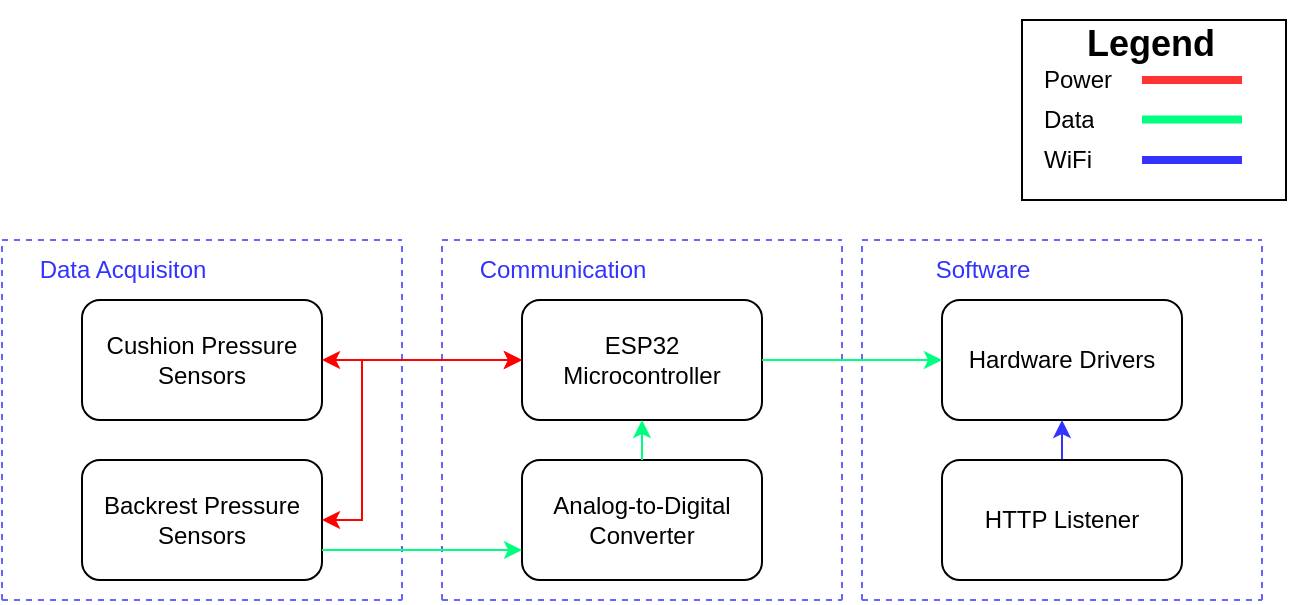<mxfile version="26.0.16">
  <diagram name="Page-1" id="9WAIeXzmGR1HwareG-w6">
    <mxGraphModel dx="855" dy="1186" grid="1" gridSize="10" guides="1" tooltips="1" connect="1" arrows="1" fold="1" page="1" pageScale="1" pageWidth="3000" pageHeight="3000" math="0" shadow="0">
      <root>
        <mxCell id="0" />
        <mxCell id="1" parent="0" />
        <mxCell id="Vnn7nnUzHmon1-IM3wvu-59" value="" style="group;strokeColor=none;fillColor=none;" vertex="1" connectable="0" parent="1">
          <mxGeometry x="50" y="150" width="200" height="180" as="geometry" />
        </mxCell>
        <mxCell id="Vnn7nnUzHmon1-IM3wvu-54" value="" style="endArrow=none;dashed=1;html=1;rounded=0;strokeColor=light-dark(#6666FF,#FFFFFF);" edge="1" parent="Vnn7nnUzHmon1-IM3wvu-59">
          <mxGeometry width="50" height="50" relative="1" as="geometry">
            <mxPoint y="180" as="sourcePoint" />
            <mxPoint as="targetPoint" />
          </mxGeometry>
        </mxCell>
        <mxCell id="Vnn7nnUzHmon1-IM3wvu-56" value="" style="endArrow=none;dashed=1;html=1;rounded=0;strokeColor=light-dark(#6666FF,#FFFFFF);" edge="1" parent="Vnn7nnUzHmon1-IM3wvu-59">
          <mxGeometry width="50" height="50" relative="1" as="geometry">
            <mxPoint as="sourcePoint" />
            <mxPoint x="200" as="targetPoint" />
          </mxGeometry>
        </mxCell>
        <mxCell id="Vnn7nnUzHmon1-IM3wvu-57" value="" style="endArrow=none;dashed=1;html=1;rounded=0;strokeColor=light-dark(#6666FF,#FFFFFF);" edge="1" parent="Vnn7nnUzHmon1-IM3wvu-59">
          <mxGeometry width="50" height="50" relative="1" as="geometry">
            <mxPoint y="180" as="sourcePoint" />
            <mxPoint x="200" y="180" as="targetPoint" />
          </mxGeometry>
        </mxCell>
        <mxCell id="Vnn7nnUzHmon1-IM3wvu-58" value="" style="endArrow=none;dashed=1;html=1;rounded=0;strokeColor=light-dark(#6666FF,#FFFFFF);" edge="1" parent="Vnn7nnUzHmon1-IM3wvu-59">
          <mxGeometry width="50" height="50" relative="1" as="geometry">
            <mxPoint x="200" y="180" as="sourcePoint" />
            <mxPoint x="200" as="targetPoint" />
            <Array as="points">
              <mxPoint x="200" y="90" />
            </Array>
          </mxGeometry>
        </mxCell>
        <mxCell id="Vnn7nnUzHmon1-IM3wvu-60" value="&lt;font style=&quot;color: rgb(51, 51, 255);&quot;&gt;Data Acquisiton&lt;/font&gt;" style="text;html=1;align=center;verticalAlign=middle;resizable=0;points=[];autosize=1;strokeColor=none;fillColor=none;" vertex="1" parent="Vnn7nnUzHmon1-IM3wvu-59">
          <mxGeometry x="5.455" width="110" height="30" as="geometry" />
        </mxCell>
        <mxCell id="Vnn7nnUzHmon1-IM3wvu-63" value="Backrest Pressure&lt;div&gt;Sensors&lt;/div&gt;" style="rounded=1;whiteSpace=wrap;html=1;" vertex="1" parent="Vnn7nnUzHmon1-IM3wvu-59">
          <mxGeometry x="40" y="110" width="120" height="60" as="geometry" />
        </mxCell>
        <mxCell id="Vnn7nnUzHmon1-IM3wvu-62" value="Cushion Pressure Sensors" style="rounded=1;whiteSpace=wrap;html=1;" vertex="1" parent="1">
          <mxGeometry x="90" y="180" width="120" height="60" as="geometry" />
        </mxCell>
        <mxCell id="Vnn7nnUzHmon1-IM3wvu-64" value="" style="group;strokeColor=none;fillColor=none;" vertex="1" connectable="0" parent="1">
          <mxGeometry x="270" y="150" width="200" height="180" as="geometry" />
        </mxCell>
        <mxCell id="Vnn7nnUzHmon1-IM3wvu-65" value="" style="endArrow=none;dashed=1;html=1;rounded=0;strokeColor=light-dark(#6666FF,#FFFFFF);" edge="1" parent="Vnn7nnUzHmon1-IM3wvu-64">
          <mxGeometry width="50" height="50" relative="1" as="geometry">
            <mxPoint y="180" as="sourcePoint" />
            <mxPoint as="targetPoint" />
          </mxGeometry>
        </mxCell>
        <mxCell id="Vnn7nnUzHmon1-IM3wvu-66" value="" style="endArrow=none;dashed=1;html=1;rounded=0;strokeColor=light-dark(#6666FF,#FFFFFF);" edge="1" parent="Vnn7nnUzHmon1-IM3wvu-64">
          <mxGeometry width="50" height="50" relative="1" as="geometry">
            <mxPoint as="sourcePoint" />
            <mxPoint x="200" as="targetPoint" />
          </mxGeometry>
        </mxCell>
        <mxCell id="Vnn7nnUzHmon1-IM3wvu-67" value="" style="endArrow=none;dashed=1;html=1;rounded=0;strokeColor=light-dark(#6666FF,#FFFFFF);" edge="1" parent="Vnn7nnUzHmon1-IM3wvu-64">
          <mxGeometry width="50" height="50" relative="1" as="geometry">
            <mxPoint y="180" as="sourcePoint" />
            <mxPoint x="200" y="180" as="targetPoint" />
          </mxGeometry>
        </mxCell>
        <mxCell id="Vnn7nnUzHmon1-IM3wvu-68" value="" style="endArrow=none;dashed=1;html=1;rounded=0;strokeColor=light-dark(#6666FF,#FFFFFF);" edge="1" parent="Vnn7nnUzHmon1-IM3wvu-64">
          <mxGeometry width="50" height="50" relative="1" as="geometry">
            <mxPoint x="200" y="180" as="sourcePoint" />
            <mxPoint x="200" as="targetPoint" />
            <Array as="points">
              <mxPoint x="200" y="90" />
            </Array>
          </mxGeometry>
        </mxCell>
        <mxCell id="Vnn7nnUzHmon1-IM3wvu-69" value="&lt;font style=&quot;color: rgb(51, 51, 255);&quot;&gt;Communication&lt;/font&gt;" style="text;html=1;align=center;verticalAlign=middle;resizable=0;points=[];autosize=1;strokeColor=none;fillColor=none;" vertex="1" parent="Vnn7nnUzHmon1-IM3wvu-64">
          <mxGeometry x="5.455" width="110" height="30" as="geometry" />
        </mxCell>
        <mxCell id="Vnn7nnUzHmon1-IM3wvu-71" value="Analog-to-Digital Converter" style="rounded=1;whiteSpace=wrap;html=1;" vertex="1" parent="Vnn7nnUzHmon1-IM3wvu-64">
          <mxGeometry x="40" y="110" width="120" height="60" as="geometry" />
        </mxCell>
        <mxCell id="Vnn7nnUzHmon1-IM3wvu-70" value="ESP32 Microcontroller" style="rounded=1;whiteSpace=wrap;html=1;" vertex="1" parent="1">
          <mxGeometry x="310" y="180" width="120" height="60" as="geometry" />
        </mxCell>
        <mxCell id="Vnn7nnUzHmon1-IM3wvu-73" value="" style="endArrow=classic;startArrow=classic;html=1;rounded=0;exitX=1;exitY=0.5;exitDx=0;exitDy=0;entryX=0;entryY=0.5;entryDx=0;entryDy=0;strokeWidth=1;strokeColor=#FF0000;curved=0;" edge="1" parent="1" source="Vnn7nnUzHmon1-IM3wvu-62" target="Vnn7nnUzHmon1-IM3wvu-70">
          <mxGeometry width="50" height="50" relative="1" as="geometry">
            <mxPoint x="240" y="230" as="sourcePoint" />
            <mxPoint x="290" y="180" as="targetPoint" />
          </mxGeometry>
        </mxCell>
        <mxCell id="Vnn7nnUzHmon1-IM3wvu-75" value="" style="endArrow=classic;startArrow=classic;html=1;rounded=0;exitX=1;exitY=0.5;exitDx=0;exitDy=0;strokeWidth=1;strokeColor=#FF0000;curved=0;" edge="1" parent="1" source="Vnn7nnUzHmon1-IM3wvu-63">
          <mxGeometry width="50" height="50" relative="1" as="geometry">
            <mxPoint x="210" y="220" as="sourcePoint" />
            <mxPoint x="310" y="210" as="targetPoint" />
            <Array as="points">
              <mxPoint x="230" y="290" />
              <mxPoint x="230" y="250" />
              <mxPoint x="230" y="210" />
            </Array>
          </mxGeometry>
        </mxCell>
        <mxCell id="Vnn7nnUzHmon1-IM3wvu-78" value="" style="endArrow=classic;html=1;rounded=0;strokeColor=#00FF80;entryX=0.5;entryY=1;entryDx=0;entryDy=0;" edge="1" parent="1" target="Vnn7nnUzHmon1-IM3wvu-70">
          <mxGeometry width="50" height="50" relative="1" as="geometry">
            <mxPoint x="370" y="260" as="sourcePoint" />
            <mxPoint x="390" y="250" as="targetPoint" />
          </mxGeometry>
        </mxCell>
        <mxCell id="Vnn7nnUzHmon1-IM3wvu-89" value="" style="group;strokeColor=none;fillColor=none;" vertex="1" connectable="0" parent="1">
          <mxGeometry x="480" y="150" width="200" height="180" as="geometry" />
        </mxCell>
        <mxCell id="Vnn7nnUzHmon1-IM3wvu-90" value="" style="endArrow=none;dashed=1;html=1;rounded=0;strokeColor=light-dark(#6666FF,#FFFFFF);" edge="1" parent="Vnn7nnUzHmon1-IM3wvu-89">
          <mxGeometry width="50" height="50" relative="1" as="geometry">
            <mxPoint y="180" as="sourcePoint" />
            <mxPoint as="targetPoint" />
          </mxGeometry>
        </mxCell>
        <mxCell id="Vnn7nnUzHmon1-IM3wvu-91" value="" style="endArrow=none;dashed=1;html=1;rounded=0;strokeColor=light-dark(#6666FF,#FFFFFF);" edge="1" parent="Vnn7nnUzHmon1-IM3wvu-89">
          <mxGeometry width="50" height="50" relative="1" as="geometry">
            <mxPoint as="sourcePoint" />
            <mxPoint x="200" as="targetPoint" />
          </mxGeometry>
        </mxCell>
        <mxCell id="Vnn7nnUzHmon1-IM3wvu-92" value="" style="endArrow=none;dashed=1;html=1;rounded=0;strokeColor=light-dark(#6666FF,#FFFFFF);" edge="1" parent="Vnn7nnUzHmon1-IM3wvu-89">
          <mxGeometry width="50" height="50" relative="1" as="geometry">
            <mxPoint y="180" as="sourcePoint" />
            <mxPoint x="200" y="180" as="targetPoint" />
          </mxGeometry>
        </mxCell>
        <mxCell id="Vnn7nnUzHmon1-IM3wvu-93" value="" style="endArrow=none;dashed=1;html=1;rounded=0;strokeColor=light-dark(#6666FF,#FFFFFF);" edge="1" parent="Vnn7nnUzHmon1-IM3wvu-89">
          <mxGeometry width="50" height="50" relative="1" as="geometry">
            <mxPoint x="200" y="180" as="sourcePoint" />
            <mxPoint x="200" as="targetPoint" />
            <Array as="points">
              <mxPoint x="200" y="90" />
            </Array>
          </mxGeometry>
        </mxCell>
        <mxCell id="Vnn7nnUzHmon1-IM3wvu-94" value="&lt;font color=&quot;#3333ff&quot;&gt;Software&lt;/font&gt;" style="text;html=1;align=center;verticalAlign=middle;resizable=0;points=[];autosize=1;strokeColor=none;fillColor=none;" vertex="1" parent="Vnn7nnUzHmon1-IM3wvu-89">
          <mxGeometry x="25.455" width="70" height="30" as="geometry" />
        </mxCell>
        <mxCell id="Vnn7nnUzHmon1-IM3wvu-95" value="Hardware Drivers" style="rounded=1;whiteSpace=wrap;html=1;" vertex="1" parent="Vnn7nnUzHmon1-IM3wvu-89">
          <mxGeometry x="40" y="30" width="120" height="60" as="geometry" />
        </mxCell>
        <mxCell id="Vnn7nnUzHmon1-IM3wvu-99" value="" style="endArrow=classic;html=1;rounded=0;strokeColor=#3333FF;entryX=0.5;entryY=1;entryDx=0;entryDy=0;exitX=0.5;exitY=0;exitDx=0;exitDy=0;" edge="1" parent="Vnn7nnUzHmon1-IM3wvu-89" source="Vnn7nnUzHmon1-IM3wvu-108" target="Vnn7nnUzHmon1-IM3wvu-95">
          <mxGeometry width="50" height="50" relative="1" as="geometry">
            <mxPoint x="120" y="110" as="sourcePoint" />
            <mxPoint x="120" y="140" as="targetPoint" />
          </mxGeometry>
        </mxCell>
        <mxCell id="Vnn7nnUzHmon1-IM3wvu-108" value="HTTP Listener" style="rounded=1;whiteSpace=wrap;html=1;" vertex="1" parent="Vnn7nnUzHmon1-IM3wvu-89">
          <mxGeometry x="40" y="110" width="120" height="60" as="geometry" />
        </mxCell>
        <mxCell id="Vnn7nnUzHmon1-IM3wvu-96" value="" style="endArrow=classic;html=1;rounded=0;exitX=1;exitY=0.5;exitDx=0;exitDy=0;strokeColor=#00FF80;" edge="1" parent="1" source="Vnn7nnUzHmon1-IM3wvu-70" target="Vnn7nnUzHmon1-IM3wvu-95">
          <mxGeometry width="50" height="50" relative="1" as="geometry">
            <mxPoint x="380" y="250" as="sourcePoint" />
            <mxPoint x="470" y="270" as="targetPoint" />
          </mxGeometry>
        </mxCell>
        <mxCell id="Vnn7nnUzHmon1-IM3wvu-98" value="" style="endArrow=classic;html=1;rounded=0;exitX=1;exitY=0.75;exitDx=0;exitDy=0;strokeColor=#00FF80;entryX=0;entryY=0.75;entryDx=0;entryDy=0;" edge="1" parent="1" source="Vnn7nnUzHmon1-IM3wvu-63" target="Vnn7nnUzHmon1-IM3wvu-71">
          <mxGeometry width="50" height="50" relative="1" as="geometry">
            <mxPoint x="350" y="380" as="sourcePoint" />
            <mxPoint x="310" y="299" as="targetPoint" />
          </mxGeometry>
        </mxCell>
        <mxCell id="Vnn7nnUzHmon1-IM3wvu-109" value="" style="group" vertex="1" connectable="0" parent="1">
          <mxGeometry x="560" y="30" width="132" height="100" as="geometry" />
        </mxCell>
        <mxCell id="Vnn7nnUzHmon1-IM3wvu-45" value="" style="rounded=0;whiteSpace=wrap;html=1;" vertex="1" parent="Vnn7nnUzHmon1-IM3wvu-109">
          <mxGeometry y="10" width="132" height="90" as="geometry" />
        </mxCell>
        <mxCell id="Vnn7nnUzHmon1-IM3wvu-35" value="" style="shape=table;startSize=0;container=1;collapsible=0;childLayout=tableLayout;fontSize=11;fillColor=none;strokeColor=none;" vertex="1" parent="Vnn7nnUzHmon1-IM3wvu-109">
          <mxGeometry x="4" y="30" width="60" height="60" as="geometry" />
        </mxCell>
        <mxCell id="Vnn7nnUzHmon1-IM3wvu-36" value="" style="shape=tableRow;horizontal=0;startSize=0;swimlaneHead=0;swimlaneBody=0;strokeColor=inherit;top=0;left=0;bottom=0;right=0;collapsible=0;dropTarget=0;fillColor=none;points=[[0,0.5],[1,0.5]];portConstraint=eastwest;fontSize=16;" vertex="1" parent="Vnn7nnUzHmon1-IM3wvu-35">
          <mxGeometry width="60" height="20" as="geometry" />
        </mxCell>
        <mxCell id="Vnn7nnUzHmon1-IM3wvu-37" value="Power" style="shape=partialRectangle;html=1;whiteSpace=wrap;connectable=0;strokeColor=inherit;overflow=hidden;fillColor=none;top=0;left=0;bottom=0;right=0;pointerEvents=1;fontSize=12;align=left;spacingLeft=5;" vertex="1" parent="Vnn7nnUzHmon1-IM3wvu-36">
          <mxGeometry width="60" height="20" as="geometry">
            <mxRectangle width="60" height="20" as="alternateBounds" />
          </mxGeometry>
        </mxCell>
        <mxCell id="Vnn7nnUzHmon1-IM3wvu-38" value="" style="shape=tableRow;horizontal=0;startSize=0;swimlaneHead=0;swimlaneBody=0;strokeColor=inherit;top=0;left=0;bottom=0;right=0;collapsible=0;dropTarget=0;fillColor=none;points=[[0,0.5],[1,0.5]];portConstraint=eastwest;fontSize=16;" vertex="1" parent="Vnn7nnUzHmon1-IM3wvu-35">
          <mxGeometry y="20" width="60" height="20" as="geometry" />
        </mxCell>
        <mxCell id="Vnn7nnUzHmon1-IM3wvu-39" value="Data" style="shape=partialRectangle;html=1;whiteSpace=wrap;connectable=0;strokeColor=inherit;overflow=hidden;fillColor=none;top=0;left=0;bottom=0;right=0;pointerEvents=1;fontSize=12;align=left;spacingLeft=5;" vertex="1" parent="Vnn7nnUzHmon1-IM3wvu-38">
          <mxGeometry width="60" height="20" as="geometry">
            <mxRectangle width="60" height="20" as="alternateBounds" />
          </mxGeometry>
        </mxCell>
        <mxCell id="Vnn7nnUzHmon1-IM3wvu-40" value="" style="shape=tableRow;horizontal=0;startSize=0;swimlaneHead=0;swimlaneBody=0;strokeColor=inherit;top=0;left=0;bottom=0;right=0;collapsible=0;dropTarget=0;fillColor=none;points=[[0,0.5],[1,0.5]];portConstraint=eastwest;fontSize=16;" vertex="1" parent="Vnn7nnUzHmon1-IM3wvu-35">
          <mxGeometry y="40" width="60" height="20" as="geometry" />
        </mxCell>
        <mxCell id="Vnn7nnUzHmon1-IM3wvu-41" value="WiFi" style="shape=partialRectangle;html=1;whiteSpace=wrap;connectable=0;strokeColor=inherit;overflow=hidden;fillColor=none;top=0;left=0;bottom=0;right=0;pointerEvents=1;fontSize=12;align=left;spacingLeft=5;" vertex="1" parent="Vnn7nnUzHmon1-IM3wvu-40">
          <mxGeometry width="60" height="20" as="geometry">
            <mxRectangle width="60" height="20" as="alternateBounds" />
          </mxGeometry>
        </mxCell>
        <mxCell id="Vnn7nnUzHmon1-IM3wvu-46" value="&lt;font style=&quot;font-size: 18px;&quot;&gt;Legend&lt;/font&gt;" style="text;strokeColor=none;fillColor=none;html=1;fontSize=24;fontStyle=1;verticalAlign=middle;align=center;" vertex="1" parent="Vnn7nnUzHmon1-IM3wvu-109">
          <mxGeometry x="14" width="100" height="40" as="geometry" />
        </mxCell>
        <mxCell id="Vnn7nnUzHmon1-IM3wvu-47" value="" style="endArrow=none;html=1;rounded=0;strokeColor=#FF3333;strokeWidth=4;" edge="1" parent="Vnn7nnUzHmon1-IM3wvu-109">
          <mxGeometry width="50" height="50" relative="1" as="geometry">
            <mxPoint x="60" y="40" as="sourcePoint" />
            <mxPoint x="110" y="40" as="targetPoint" />
          </mxGeometry>
        </mxCell>
        <mxCell id="Vnn7nnUzHmon1-IM3wvu-49" value="" style="endArrow=none;html=1;rounded=0;strokeColor=#00FF80;strokeWidth=4;" edge="1" parent="Vnn7nnUzHmon1-IM3wvu-109">
          <mxGeometry width="50" height="50" relative="1" as="geometry">
            <mxPoint x="60" y="59.72" as="sourcePoint" />
            <mxPoint x="110" y="59.72" as="targetPoint" />
          </mxGeometry>
        </mxCell>
        <mxCell id="Vnn7nnUzHmon1-IM3wvu-51" value="" style="endArrow=none;html=1;rounded=0;strokeColor=#3333FF;strokeWidth=4;" edge="1" parent="Vnn7nnUzHmon1-IM3wvu-109">
          <mxGeometry width="50" height="50" relative="1" as="geometry">
            <mxPoint x="60" y="80" as="sourcePoint" />
            <mxPoint x="110" y="80" as="targetPoint" />
          </mxGeometry>
        </mxCell>
      </root>
    </mxGraphModel>
  </diagram>
</mxfile>
